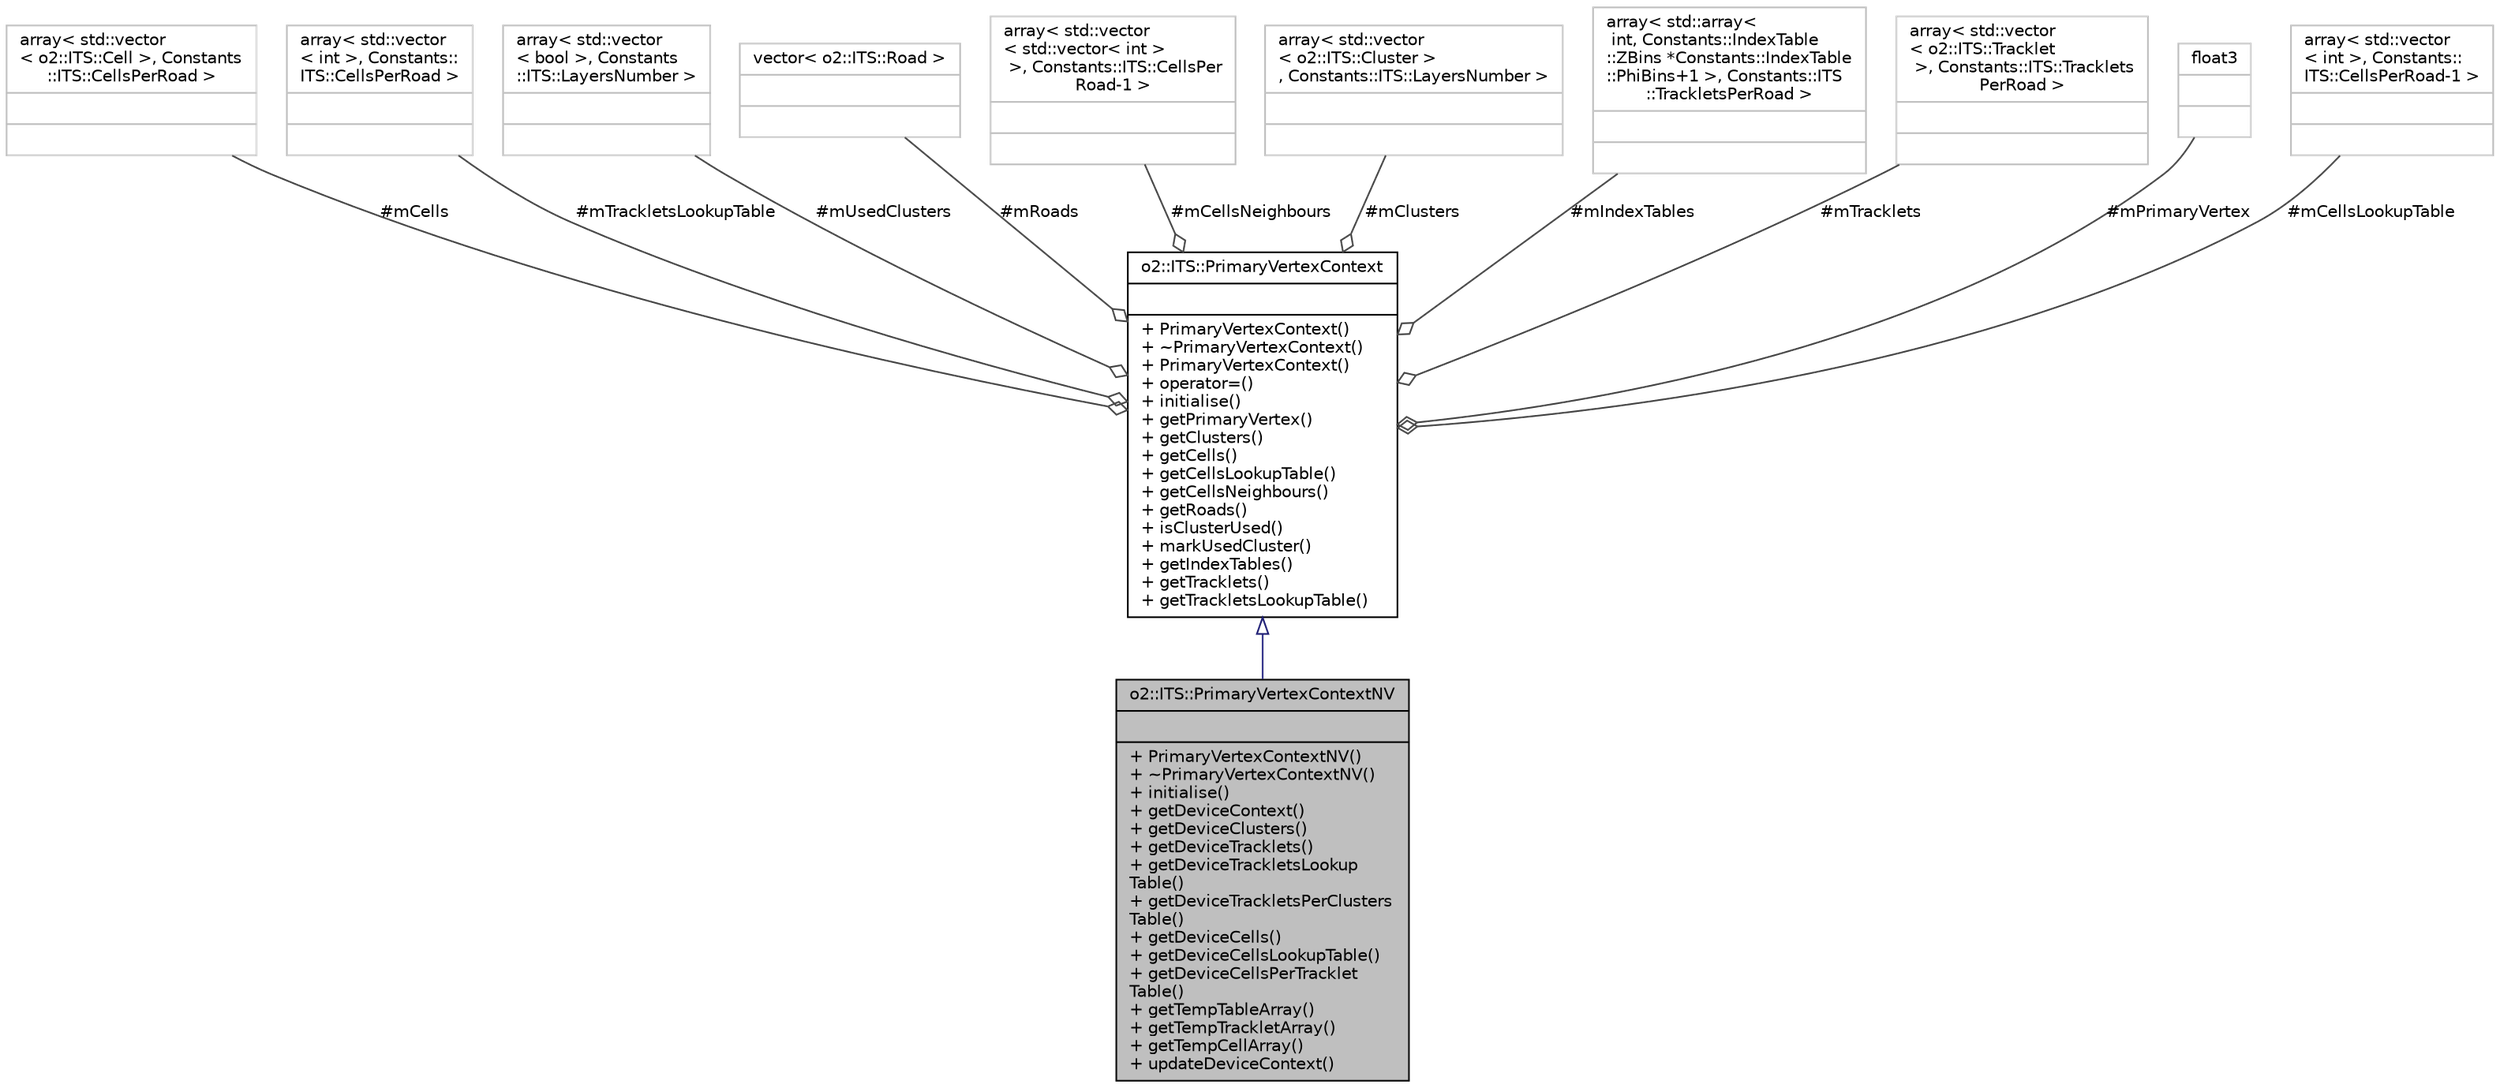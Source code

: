 digraph "o2::ITS::PrimaryVertexContextNV"
{
 // INTERACTIVE_SVG=YES
  bgcolor="transparent";
  edge [fontname="Helvetica",fontsize="10",labelfontname="Helvetica",labelfontsize="10"];
  node [fontname="Helvetica",fontsize="10",shape=record];
  Node1 [label="{o2::ITS::PrimaryVertexContextNV\n||+ PrimaryVertexContextNV()\l+ ~PrimaryVertexContextNV()\l+ initialise()\l+ getDeviceContext()\l+ getDeviceClusters()\l+ getDeviceTracklets()\l+ getDeviceTrackletsLookup\lTable()\l+ getDeviceTrackletsPerClusters\lTable()\l+ getDeviceCells()\l+ getDeviceCellsLookupTable()\l+ getDeviceCellsPerTracklet\lTable()\l+ getTempTableArray()\l+ getTempTrackletArray()\l+ getTempCellArray()\l+ updateDeviceContext()\l}",height=0.2,width=0.4,color="black", fillcolor="grey75", style="filled" fontcolor="black"];
  Node2 -> Node1 [dir="back",color="midnightblue",fontsize="10",style="solid",arrowtail="onormal",fontname="Helvetica"];
  Node2 [label="{o2::ITS::PrimaryVertexContext\n||+ PrimaryVertexContext()\l+ ~PrimaryVertexContext()\l+ PrimaryVertexContext()\l+ operator=()\l+ initialise()\l+ getPrimaryVertex()\l+ getClusters()\l+ getCells()\l+ getCellsLookupTable()\l+ getCellsNeighbours()\l+ getRoads()\l+ isClusterUsed()\l+ markUsedCluster()\l+ getIndexTables()\l+ getTracklets()\l+ getTrackletsLookupTable()\l}",height=0.2,width=0.4,color="black",URL="$d4/d78/classo2_1_1ITS_1_1PrimaryVertexContext.html"];
  Node3 -> Node2 [color="grey25",fontsize="10",style="solid",label=" #mCells" ,arrowhead="odiamond",fontname="Helvetica"];
  Node3 [label="{array\< std::vector\l\< o2::ITS::Cell \>, Constants\l::ITS::CellsPerRoad \>\n||}",height=0.2,width=0.4,color="grey75"];
  Node4 -> Node2 [color="grey25",fontsize="10",style="solid",label=" #mTrackletsLookupTable" ,arrowhead="odiamond",fontname="Helvetica"];
  Node4 [label="{array\< std::vector\l\< int \>, Constants::\lITS::CellsPerRoad \>\n||}",height=0.2,width=0.4,color="grey75"];
  Node5 -> Node2 [color="grey25",fontsize="10",style="solid",label=" #mUsedClusters" ,arrowhead="odiamond",fontname="Helvetica"];
  Node5 [label="{array\< std::vector\l\< bool \>, Constants\l::ITS::LayersNumber \>\n||}",height=0.2,width=0.4,color="grey75"];
  Node6 -> Node2 [color="grey25",fontsize="10",style="solid",label=" #mRoads" ,arrowhead="odiamond",fontname="Helvetica"];
  Node6 [label="{vector\< o2::ITS::Road \>\n||}",height=0.2,width=0.4,color="grey75"];
  Node7 -> Node2 [color="grey25",fontsize="10",style="solid",label=" #mCellsNeighbours" ,arrowhead="odiamond",fontname="Helvetica"];
  Node7 [label="{array\< std::vector\l\< std::vector\< int \>\l \>, Constants::ITS::CellsPer\lRoad-1 \>\n||}",height=0.2,width=0.4,color="grey75"];
  Node8 -> Node2 [color="grey25",fontsize="10",style="solid",label=" #mClusters" ,arrowhead="odiamond",fontname="Helvetica"];
  Node8 [label="{array\< std::vector\l\< o2::ITS::Cluster \>\l, Constants::ITS::LayersNumber \>\n||}",height=0.2,width=0.4,color="grey75"];
  Node9 -> Node2 [color="grey25",fontsize="10",style="solid",label=" #mIndexTables" ,arrowhead="odiamond",fontname="Helvetica"];
  Node9 [label="{array\< std::array\<\l int, Constants::IndexTable\l::ZBins *Constants::IndexTable\l::PhiBins+1 \>, Constants::ITS\l::TrackletsPerRoad \>\n||}",height=0.2,width=0.4,color="grey75"];
  Node10 -> Node2 [color="grey25",fontsize="10",style="solid",label=" #mTracklets" ,arrowhead="odiamond",fontname="Helvetica"];
  Node10 [label="{array\< std::vector\l\< o2::ITS::Tracklet\l \>, Constants::ITS::Tracklets\lPerRoad \>\n||}",height=0.2,width=0.4,color="grey75"];
  Node11 -> Node2 [color="grey25",fontsize="10",style="solid",label=" #mPrimaryVertex" ,arrowhead="odiamond",fontname="Helvetica"];
  Node11 [label="{float3\n||}",height=0.2,width=0.4,color="grey75"];
  Node12 -> Node2 [color="grey25",fontsize="10",style="solid",label=" #mCellsLookupTable" ,arrowhead="odiamond",fontname="Helvetica"];
  Node12 [label="{array\< std::vector\l\< int \>, Constants::\lITS::CellsPerRoad-1 \>\n||}",height=0.2,width=0.4,color="grey75"];
}
